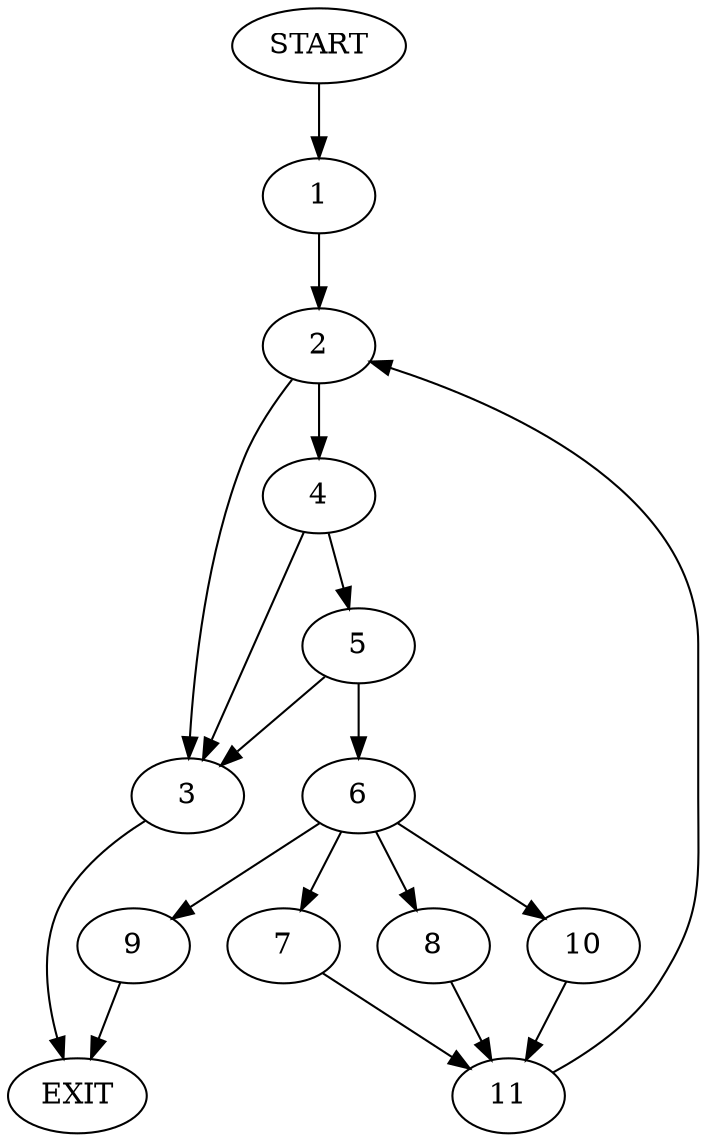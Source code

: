 digraph {
0 [label="START"];
1;
2;
3;
4;
5;
6;
7;
8;
9;
10;
11;
12 [label="EXIT"];
0 -> 1;
1 -> 2;
2 -> 3;
2 -> 4;
4 -> 3;
4 -> 5;
3 -> 12;
5 -> 3;
5 -> 6;
6 -> 7;
6 -> 8;
6 -> 9;
6 -> 10;
7 -> 11;
8 -> 11;
10 -> 11;
9 -> 12;
11 -> 2;
}